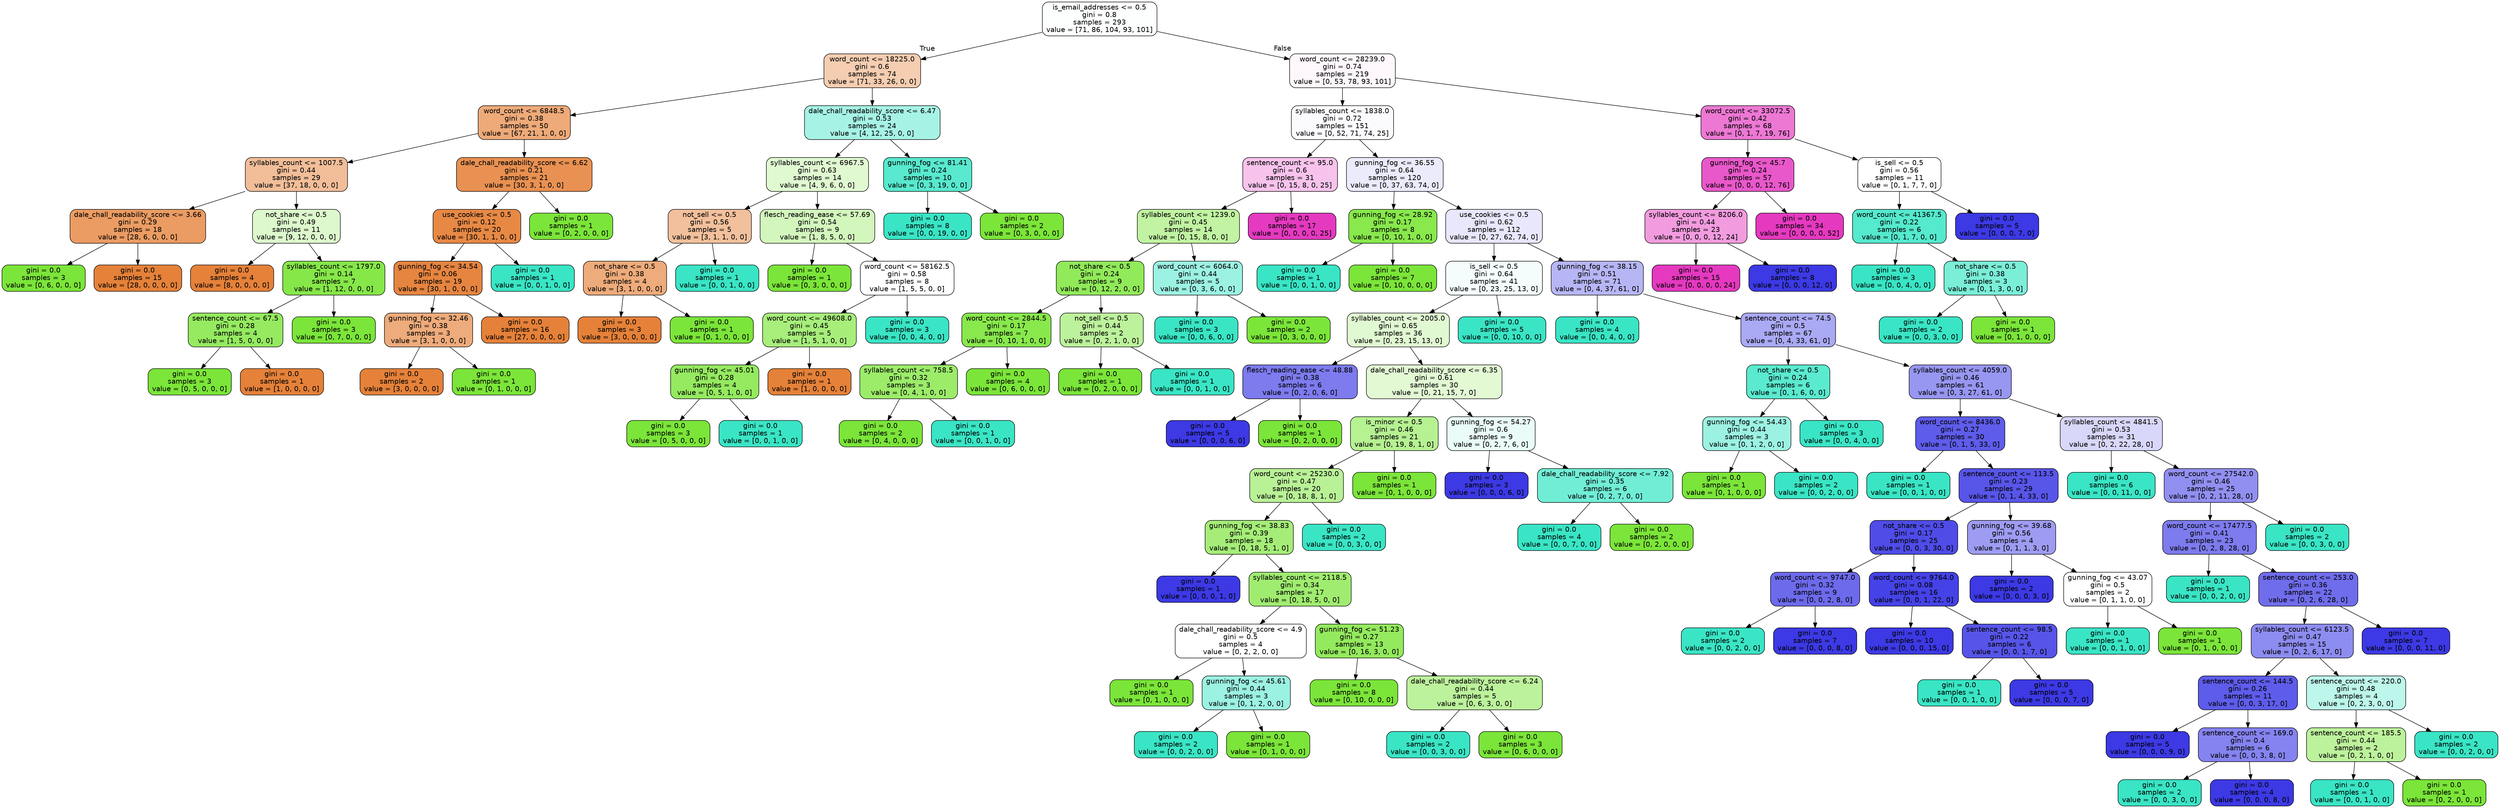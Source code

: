 digraph Tree {
node [shape=box, style="filled, rounded", color="black", fontname=helvetica] ;
edge [fontname=helvetica] ;
0 [label="is_email_addresses <= 0.5\ngini = 0.8\nsamples = 293\nvalue = [71, 86, 104, 93, 101]", fillcolor="#39e5c502"] ;
1 [label="word_count <= 18225.0\ngini = 0.6\nsamples = 74\nvalue = [71, 33, 26, 0, 0]", fillcolor="#e5813964"] ;
0 -> 1 [labeldistance=2.5, labelangle=45, headlabel="True"] ;
2 [label="word_count <= 6848.5\ngini = 0.38\nsamples = 50\nvalue = [67, 21, 1, 0, 0]", fillcolor="#e58139ac"] ;
1 -> 2 ;
3 [label="syllables_count <= 1007.5\ngini = 0.44\nsamples = 29\nvalue = [37, 18, 0, 0, 0]", fillcolor="#e5813983"] ;
2 -> 3 ;
4 [label="dale_chall_readability_score <= 3.66\ngini = 0.29\nsamples = 18\nvalue = [28, 6, 0, 0, 0]", fillcolor="#e58139c8"] ;
3 -> 4 ;
5 [label="gini = 0.0\nsamples = 3\nvalue = [0, 6, 0, 0, 0]", fillcolor="#7be539ff"] ;
4 -> 5 ;
6 [label="gini = 0.0\nsamples = 15\nvalue = [28, 0, 0, 0, 0]", fillcolor="#e58139ff"] ;
4 -> 6 ;
7 [label="not_share <= 0.5\ngini = 0.49\nsamples = 11\nvalue = [9, 12, 0, 0, 0]", fillcolor="#7be53940"] ;
3 -> 7 ;
8 [label="gini = 0.0\nsamples = 4\nvalue = [8, 0, 0, 0, 0]", fillcolor="#e58139ff"] ;
7 -> 8 ;
9 [label="syllables_count <= 1797.0\ngini = 0.14\nsamples = 7\nvalue = [1, 12, 0, 0, 0]", fillcolor="#7be539ea"] ;
7 -> 9 ;
10 [label="sentence_count <= 67.5\ngini = 0.28\nsamples = 4\nvalue = [1, 5, 0, 0, 0]", fillcolor="#7be539cc"] ;
9 -> 10 ;
11 [label="gini = 0.0\nsamples = 3\nvalue = [0, 5, 0, 0, 0]", fillcolor="#7be539ff"] ;
10 -> 11 ;
12 [label="gini = 0.0\nsamples = 1\nvalue = [1, 0, 0, 0, 0]", fillcolor="#e58139ff"] ;
10 -> 12 ;
13 [label="gini = 0.0\nsamples = 3\nvalue = [0, 7, 0, 0, 0]", fillcolor="#7be539ff"] ;
9 -> 13 ;
14 [label="dale_chall_readability_score <= 6.62\ngini = 0.21\nsamples = 21\nvalue = [30, 3, 1, 0, 0]", fillcolor="#e58139de"] ;
2 -> 14 ;
15 [label="use_cookies <= 0.5\ngini = 0.12\nsamples = 20\nvalue = [30, 1, 1, 0, 0]", fillcolor="#e58139ef"] ;
14 -> 15 ;
16 [label="gunning_fog <= 34.54\ngini = 0.06\nsamples = 19\nvalue = [30, 1, 0, 0, 0]", fillcolor="#e58139f6"] ;
15 -> 16 ;
17 [label="gunning_fog <= 32.46\ngini = 0.38\nsamples = 3\nvalue = [3, 1, 0, 0, 0]", fillcolor="#e58139aa"] ;
16 -> 17 ;
18 [label="gini = 0.0\nsamples = 2\nvalue = [3, 0, 0, 0, 0]", fillcolor="#e58139ff"] ;
17 -> 18 ;
19 [label="gini = 0.0\nsamples = 1\nvalue = [0, 1, 0, 0, 0]", fillcolor="#7be539ff"] ;
17 -> 19 ;
20 [label="gini = 0.0\nsamples = 16\nvalue = [27, 0, 0, 0, 0]", fillcolor="#e58139ff"] ;
16 -> 20 ;
21 [label="gini = 0.0\nsamples = 1\nvalue = [0, 0, 1, 0, 0]", fillcolor="#39e5c5ff"] ;
15 -> 21 ;
22 [label="gini = 0.0\nsamples = 1\nvalue = [0, 2, 0, 0, 0]", fillcolor="#7be539ff"] ;
14 -> 22 ;
23 [label="dale_chall_readability_score <= 6.47\ngini = 0.53\nsamples = 24\nvalue = [4, 12, 25, 0, 0]", fillcolor="#39e5c572"] ;
1 -> 23 ;
24 [label="syllables_count <= 6967.5\ngini = 0.63\nsamples = 14\nvalue = [4, 9, 6, 0, 0]", fillcolor="#7be5393b"] ;
23 -> 24 ;
25 [label="not_sell <= 0.5\ngini = 0.56\nsamples = 5\nvalue = [3, 1, 1, 0, 0]", fillcolor="#e581397f"] ;
24 -> 25 ;
26 [label="not_share <= 0.5\ngini = 0.38\nsamples = 4\nvalue = [3, 1, 0, 0, 0]", fillcolor="#e58139aa"] ;
25 -> 26 ;
27 [label="gini = 0.0\nsamples = 3\nvalue = [3, 0, 0, 0, 0]", fillcolor="#e58139ff"] ;
26 -> 27 ;
28 [label="gini = 0.0\nsamples = 1\nvalue = [0, 1, 0, 0, 0]", fillcolor="#7be539ff"] ;
26 -> 28 ;
29 [label="gini = 0.0\nsamples = 1\nvalue = [0, 0, 1, 0, 0]", fillcolor="#39e5c5ff"] ;
25 -> 29 ;
30 [label="flesch_reading_ease <= 57.69\ngini = 0.54\nsamples = 9\nvalue = [1, 8, 5, 0, 0]", fillcolor="#7be53955"] ;
24 -> 30 ;
31 [label="gini = 0.0\nsamples = 1\nvalue = [0, 3, 0, 0, 0]", fillcolor="#7be539ff"] ;
30 -> 31 ;
32 [label="word_count <= 58162.5\ngini = 0.58\nsamples = 8\nvalue = [1, 5, 5, 0, 0]", fillcolor="#7be53900"] ;
30 -> 32 ;
33 [label="word_count <= 49608.0\ngini = 0.45\nsamples = 5\nvalue = [1, 5, 1, 0, 0]", fillcolor="#7be539aa"] ;
32 -> 33 ;
34 [label="gunning_fog <= 45.01\ngini = 0.28\nsamples = 4\nvalue = [0, 5, 1, 0, 0]", fillcolor="#7be539cc"] ;
33 -> 34 ;
35 [label="gini = 0.0\nsamples = 3\nvalue = [0, 5, 0, 0, 0]", fillcolor="#7be539ff"] ;
34 -> 35 ;
36 [label="gini = 0.0\nsamples = 1\nvalue = [0, 0, 1, 0, 0]", fillcolor="#39e5c5ff"] ;
34 -> 36 ;
37 [label="gini = 0.0\nsamples = 1\nvalue = [1, 0, 0, 0, 0]", fillcolor="#e58139ff"] ;
33 -> 37 ;
38 [label="gini = 0.0\nsamples = 3\nvalue = [0, 0, 4, 0, 0]", fillcolor="#39e5c5ff"] ;
32 -> 38 ;
39 [label="gunning_fog <= 81.41\ngini = 0.24\nsamples = 10\nvalue = [0, 3, 19, 0, 0]", fillcolor="#39e5c5d7"] ;
23 -> 39 ;
40 [label="gini = 0.0\nsamples = 8\nvalue = [0, 0, 19, 0, 0]", fillcolor="#39e5c5ff"] ;
39 -> 40 ;
41 [label="gini = 0.0\nsamples = 2\nvalue = [0, 3, 0, 0, 0]", fillcolor="#7be539ff"] ;
39 -> 41 ;
42 [label="word_count <= 28239.0\ngini = 0.74\nsamples = 219\nvalue = [0, 53, 78, 93, 101]", fillcolor="#e539c009"] ;
0 -> 42 [labeldistance=2.5, labelangle=-45, headlabel="False"] ;
43 [label="syllables_count <= 1838.0\ngini = 0.72\nsamples = 151\nvalue = [0, 52, 71, 74, 25]", fillcolor="#3c39e505"] ;
42 -> 43 ;
44 [label="sentence_count <= 95.0\ngini = 0.6\nsamples = 31\nvalue = [0, 15, 8, 0, 25]", fillcolor="#e539c04d"] ;
43 -> 44 ;
45 [label="syllables_count <= 1239.0\ngini = 0.45\nsamples = 14\nvalue = [0, 15, 8, 0, 0]", fillcolor="#7be53977"] ;
44 -> 45 ;
46 [label="not_share <= 0.5\ngini = 0.24\nsamples = 9\nvalue = [0, 12, 2, 0, 0]", fillcolor="#7be539d4"] ;
45 -> 46 ;
47 [label="word_count <= 2844.5\ngini = 0.17\nsamples = 7\nvalue = [0, 10, 1, 0, 0]", fillcolor="#7be539e6"] ;
46 -> 47 ;
48 [label="syllables_count <= 758.5\ngini = 0.32\nsamples = 3\nvalue = [0, 4, 1, 0, 0]", fillcolor="#7be539bf"] ;
47 -> 48 ;
49 [label="gini = 0.0\nsamples = 2\nvalue = [0, 4, 0, 0, 0]", fillcolor="#7be539ff"] ;
48 -> 49 ;
50 [label="gini = 0.0\nsamples = 1\nvalue = [0, 0, 1, 0, 0]", fillcolor="#39e5c5ff"] ;
48 -> 50 ;
51 [label="gini = 0.0\nsamples = 4\nvalue = [0, 6, 0, 0, 0]", fillcolor="#7be539ff"] ;
47 -> 51 ;
52 [label="not_sell <= 0.5\ngini = 0.44\nsamples = 2\nvalue = [0, 2, 1, 0, 0]", fillcolor="#7be5397f"] ;
46 -> 52 ;
53 [label="gini = 0.0\nsamples = 1\nvalue = [0, 2, 0, 0, 0]", fillcolor="#7be539ff"] ;
52 -> 53 ;
54 [label="gini = 0.0\nsamples = 1\nvalue = [0, 0, 1, 0, 0]", fillcolor="#39e5c5ff"] ;
52 -> 54 ;
55 [label="word_count <= 6064.0\ngini = 0.44\nsamples = 5\nvalue = [0, 3, 6, 0, 0]", fillcolor="#39e5c57f"] ;
45 -> 55 ;
56 [label="gini = 0.0\nsamples = 3\nvalue = [0, 0, 6, 0, 0]", fillcolor="#39e5c5ff"] ;
55 -> 56 ;
57 [label="gini = 0.0\nsamples = 2\nvalue = [0, 3, 0, 0, 0]", fillcolor="#7be539ff"] ;
55 -> 57 ;
58 [label="gini = 0.0\nsamples = 17\nvalue = [0, 0, 0, 0, 25]", fillcolor="#e539c0ff"] ;
44 -> 58 ;
59 [label="gunning_fog <= 36.55\ngini = 0.64\nsamples = 120\nvalue = [0, 37, 63, 74, 0]", fillcolor="#3c39e519"] ;
43 -> 59 ;
60 [label="gunning_fog <= 28.92\ngini = 0.17\nsamples = 8\nvalue = [0, 10, 1, 0, 0]", fillcolor="#7be539e6"] ;
59 -> 60 ;
61 [label="gini = 0.0\nsamples = 1\nvalue = [0, 0, 1, 0, 0]", fillcolor="#39e5c5ff"] ;
60 -> 61 ;
62 [label="gini = 0.0\nsamples = 7\nvalue = [0, 10, 0, 0, 0]", fillcolor="#7be539ff"] ;
60 -> 62 ;
63 [label="use_cookies <= 0.5\ngini = 0.62\nsamples = 112\nvalue = [0, 27, 62, 74, 0]", fillcolor="#3c39e51e"] ;
59 -> 63 ;
64 [label="is_sell <= 0.5\ngini = 0.64\nsamples = 41\nvalue = [0, 23, 25, 13, 0]", fillcolor="#39e5c50d"] ;
63 -> 64 ;
65 [label="syllables_count <= 2005.0\ngini = 0.65\nsamples = 36\nvalue = [0, 23, 15, 13, 0]", fillcolor="#7be53939"] ;
64 -> 65 ;
66 [label="flesch_reading_ease <= 48.88\ngini = 0.38\nsamples = 6\nvalue = [0, 2, 0, 6, 0]", fillcolor="#3c39e5aa"] ;
65 -> 66 ;
67 [label="gini = 0.0\nsamples = 5\nvalue = [0, 0, 0, 6, 0]", fillcolor="#3c39e5ff"] ;
66 -> 67 ;
68 [label="gini = 0.0\nsamples = 1\nvalue = [0, 2, 0, 0, 0]", fillcolor="#7be539ff"] ;
66 -> 68 ;
69 [label="dale_chall_readability_score <= 6.35\ngini = 0.61\nsamples = 30\nvalue = [0, 21, 15, 7, 0]", fillcolor="#7be53937"] ;
65 -> 69 ;
70 [label="is_minor <= 0.5\ngini = 0.46\nsamples = 21\nvalue = [0, 19, 8, 1, 0]", fillcolor="#7be5398c"] ;
69 -> 70 ;
71 [label="word_count <= 25230.0\ngini = 0.47\nsamples = 20\nvalue = [0, 18, 8, 1, 0]", fillcolor="#7be53986"] ;
70 -> 71 ;
72 [label="gunning_fog <= 38.83\ngini = 0.39\nsamples = 18\nvalue = [0, 18, 5, 1, 0]", fillcolor="#7be539ae"] ;
71 -> 72 ;
73 [label="gini = 0.0\nsamples = 1\nvalue = [0, 0, 0, 1, 0]", fillcolor="#3c39e5ff"] ;
72 -> 73 ;
74 [label="syllables_count <= 2118.5\ngini = 0.34\nsamples = 17\nvalue = [0, 18, 5, 0, 0]", fillcolor="#7be539b8"] ;
72 -> 74 ;
75 [label="dale_chall_readability_score <= 4.9\ngini = 0.5\nsamples = 4\nvalue = [0, 2, 2, 0, 0]", fillcolor="#7be53900"] ;
74 -> 75 ;
76 [label="gini = 0.0\nsamples = 1\nvalue = [0, 1, 0, 0, 0]", fillcolor="#7be539ff"] ;
75 -> 76 ;
77 [label="gunning_fog <= 45.61\ngini = 0.44\nsamples = 3\nvalue = [0, 1, 2, 0, 0]", fillcolor="#39e5c57f"] ;
75 -> 77 ;
78 [label="gini = 0.0\nsamples = 2\nvalue = [0, 0, 2, 0, 0]", fillcolor="#39e5c5ff"] ;
77 -> 78 ;
79 [label="gini = 0.0\nsamples = 1\nvalue = [0, 1, 0, 0, 0]", fillcolor="#7be539ff"] ;
77 -> 79 ;
80 [label="gunning_fog <= 51.23\ngini = 0.27\nsamples = 13\nvalue = [0, 16, 3, 0, 0]", fillcolor="#7be539cf"] ;
74 -> 80 ;
81 [label="gini = 0.0\nsamples = 8\nvalue = [0, 10, 0, 0, 0]", fillcolor="#7be539ff"] ;
80 -> 81 ;
82 [label="dale_chall_readability_score <= 6.24\ngini = 0.44\nsamples = 5\nvalue = [0, 6, 3, 0, 0]", fillcolor="#7be5397f"] ;
80 -> 82 ;
83 [label="gini = 0.0\nsamples = 2\nvalue = [0, 0, 3, 0, 0]", fillcolor="#39e5c5ff"] ;
82 -> 83 ;
84 [label="gini = 0.0\nsamples = 3\nvalue = [0, 6, 0, 0, 0]", fillcolor="#7be539ff"] ;
82 -> 84 ;
85 [label="gini = 0.0\nsamples = 2\nvalue = [0, 0, 3, 0, 0]", fillcolor="#39e5c5ff"] ;
71 -> 85 ;
86 [label="gini = 0.0\nsamples = 1\nvalue = [0, 1, 0, 0, 0]", fillcolor="#7be539ff"] ;
70 -> 86 ;
87 [label="gunning_fog <= 54.27\ngini = 0.6\nsamples = 9\nvalue = [0, 2, 7, 6, 0]", fillcolor="#39e5c51c"] ;
69 -> 87 ;
88 [label="gini = 0.0\nsamples = 3\nvalue = [0, 0, 0, 6, 0]", fillcolor="#3c39e5ff"] ;
87 -> 88 ;
89 [label="dale_chall_readability_score <= 7.92\ngini = 0.35\nsamples = 6\nvalue = [0, 2, 7, 0, 0]", fillcolor="#39e5c5b6"] ;
87 -> 89 ;
90 [label="gini = 0.0\nsamples = 4\nvalue = [0, 0, 7, 0, 0]", fillcolor="#39e5c5ff"] ;
89 -> 90 ;
91 [label="gini = 0.0\nsamples = 2\nvalue = [0, 2, 0, 0, 0]", fillcolor="#7be539ff"] ;
89 -> 91 ;
92 [label="gini = 0.0\nsamples = 5\nvalue = [0, 0, 10, 0, 0]", fillcolor="#39e5c5ff"] ;
64 -> 92 ;
93 [label="gunning_fog <= 38.15\ngini = 0.51\nsamples = 71\nvalue = [0, 4, 37, 61, 0]", fillcolor="#3c39e55e"] ;
63 -> 93 ;
94 [label="gini = 0.0\nsamples = 4\nvalue = [0, 0, 4, 0, 0]", fillcolor="#39e5c5ff"] ;
93 -> 94 ;
95 [label="sentence_count <= 74.5\ngini = 0.5\nsamples = 67\nvalue = [0, 4, 33, 61, 0]", fillcolor="#3c39e56e"] ;
93 -> 95 ;
96 [label="not_share <= 0.5\ngini = 0.24\nsamples = 6\nvalue = [0, 1, 6, 0, 0]", fillcolor="#39e5c5d4"] ;
95 -> 96 ;
97 [label="gunning_fog <= 54.43\ngini = 0.44\nsamples = 3\nvalue = [0, 1, 2, 0, 0]", fillcolor="#39e5c57f"] ;
96 -> 97 ;
98 [label="gini = 0.0\nsamples = 1\nvalue = [0, 1, 0, 0, 0]", fillcolor="#7be539ff"] ;
97 -> 98 ;
99 [label="gini = 0.0\nsamples = 2\nvalue = [0, 0, 2, 0, 0]", fillcolor="#39e5c5ff"] ;
97 -> 99 ;
100 [label="gini = 0.0\nsamples = 3\nvalue = [0, 0, 4, 0, 0]", fillcolor="#39e5c5ff"] ;
96 -> 100 ;
101 [label="syllables_count <= 4059.0\ngini = 0.46\nsamples = 61\nvalue = [0, 3, 27, 61, 0]", fillcolor="#3c39e587"] ;
95 -> 101 ;
102 [label="word_count <= 8436.0\ngini = 0.27\nsamples = 30\nvalue = [0, 1, 5, 33, 0]", fillcolor="#3c39e5d2"] ;
101 -> 102 ;
103 [label="gini = 0.0\nsamples = 1\nvalue = [0, 0, 1, 0, 0]", fillcolor="#39e5c5ff"] ;
102 -> 103 ;
104 [label="sentence_count <= 113.5\ngini = 0.23\nsamples = 29\nvalue = [0, 1, 4, 33, 0]", fillcolor="#3c39e5da"] ;
102 -> 104 ;
105 [label="not_share <= 0.5\ngini = 0.17\nsamples = 25\nvalue = [0, 0, 3, 30, 0]", fillcolor="#3c39e5e6"] ;
104 -> 105 ;
106 [label="word_count <= 9747.0\ngini = 0.32\nsamples = 9\nvalue = [0, 0, 2, 8, 0]", fillcolor="#3c39e5bf"] ;
105 -> 106 ;
107 [label="gini = 0.0\nsamples = 2\nvalue = [0, 0, 2, 0, 0]", fillcolor="#39e5c5ff"] ;
106 -> 107 ;
108 [label="gini = 0.0\nsamples = 7\nvalue = [0, 0, 0, 8, 0]", fillcolor="#3c39e5ff"] ;
106 -> 108 ;
109 [label="word_count <= 9764.0\ngini = 0.08\nsamples = 16\nvalue = [0, 0, 1, 22, 0]", fillcolor="#3c39e5f3"] ;
105 -> 109 ;
110 [label="gini = 0.0\nsamples = 10\nvalue = [0, 0, 0, 15, 0]", fillcolor="#3c39e5ff"] ;
109 -> 110 ;
111 [label="sentence_count <= 98.5\ngini = 0.22\nsamples = 6\nvalue = [0, 0, 1, 7, 0]", fillcolor="#3c39e5db"] ;
109 -> 111 ;
112 [label="gini = 0.0\nsamples = 1\nvalue = [0, 0, 1, 0, 0]", fillcolor="#39e5c5ff"] ;
111 -> 112 ;
113 [label="gini = 0.0\nsamples = 5\nvalue = [0, 0, 0, 7, 0]", fillcolor="#3c39e5ff"] ;
111 -> 113 ;
114 [label="gunning_fog <= 39.68\ngini = 0.56\nsamples = 4\nvalue = [0, 1, 1, 3, 0]", fillcolor="#3c39e57f"] ;
104 -> 114 ;
115 [label="gini = 0.0\nsamples = 2\nvalue = [0, 0, 0, 3, 0]", fillcolor="#3c39e5ff"] ;
114 -> 115 ;
116 [label="gunning_fog <= 43.07\ngini = 0.5\nsamples = 2\nvalue = [0, 1, 1, 0, 0]", fillcolor="#7be53900"] ;
114 -> 116 ;
117 [label="gini = 0.0\nsamples = 1\nvalue = [0, 0, 1, 0, 0]", fillcolor="#39e5c5ff"] ;
116 -> 117 ;
118 [label="gini = 0.0\nsamples = 1\nvalue = [0, 1, 0, 0, 0]", fillcolor="#7be539ff"] ;
116 -> 118 ;
119 [label="syllables_count <= 4841.5\ngini = 0.53\nsamples = 31\nvalue = [0, 2, 22, 28, 0]", fillcolor="#3c39e533"] ;
101 -> 119 ;
120 [label="gini = 0.0\nsamples = 6\nvalue = [0, 0, 11, 0, 0]", fillcolor="#39e5c5ff"] ;
119 -> 120 ;
121 [label="word_count <= 27542.0\ngini = 0.46\nsamples = 25\nvalue = [0, 2, 11, 28, 0]", fillcolor="#3c39e590"] ;
119 -> 121 ;
122 [label="word_count <= 17477.5\ngini = 0.41\nsamples = 23\nvalue = [0, 2, 8, 28, 0]", fillcolor="#3c39e5aa"] ;
121 -> 122 ;
123 [label="gini = 0.0\nsamples = 1\nvalue = [0, 0, 2, 0, 0]", fillcolor="#39e5c5ff"] ;
122 -> 123 ;
124 [label="sentence_count <= 253.0\ngini = 0.36\nsamples = 22\nvalue = [0, 2, 6, 28, 0]", fillcolor="#3c39e5bb"] ;
122 -> 124 ;
125 [label="syllables_count <= 6123.5\ngini = 0.47\nsamples = 15\nvalue = [0, 2, 6, 17, 0]", fillcolor="#3c39e594"] ;
124 -> 125 ;
126 [label="sentence_count <= 144.5\ngini = 0.26\nsamples = 11\nvalue = [0, 0, 3, 17, 0]", fillcolor="#3c39e5d2"] ;
125 -> 126 ;
127 [label="gini = 0.0\nsamples = 5\nvalue = [0, 0, 0, 9, 0]", fillcolor="#3c39e5ff"] ;
126 -> 127 ;
128 [label="sentence_count <= 169.0\ngini = 0.4\nsamples = 6\nvalue = [0, 0, 3, 8, 0]", fillcolor="#3c39e59f"] ;
126 -> 128 ;
129 [label="gini = 0.0\nsamples = 2\nvalue = [0, 0, 3, 0, 0]", fillcolor="#39e5c5ff"] ;
128 -> 129 ;
130 [label="gini = 0.0\nsamples = 4\nvalue = [0, 0, 0, 8, 0]", fillcolor="#3c39e5ff"] ;
128 -> 130 ;
131 [label="sentence_count <= 220.0\ngini = 0.48\nsamples = 4\nvalue = [0, 2, 3, 0, 0]", fillcolor="#39e5c555"] ;
125 -> 131 ;
132 [label="sentence_count <= 185.5\ngini = 0.44\nsamples = 2\nvalue = [0, 2, 1, 0, 0]", fillcolor="#7be5397f"] ;
131 -> 132 ;
133 [label="gini = 0.0\nsamples = 1\nvalue = [0, 0, 1, 0, 0]", fillcolor="#39e5c5ff"] ;
132 -> 133 ;
134 [label="gini = 0.0\nsamples = 1\nvalue = [0, 2, 0, 0, 0]", fillcolor="#7be539ff"] ;
132 -> 134 ;
135 [label="gini = 0.0\nsamples = 2\nvalue = [0, 0, 2, 0, 0]", fillcolor="#39e5c5ff"] ;
131 -> 135 ;
136 [label="gini = 0.0\nsamples = 7\nvalue = [0, 0, 0, 11, 0]", fillcolor="#3c39e5ff"] ;
124 -> 136 ;
137 [label="gini = 0.0\nsamples = 2\nvalue = [0, 0, 3, 0, 0]", fillcolor="#39e5c5ff"] ;
121 -> 137 ;
138 [label="word_count <= 33072.5\ngini = 0.42\nsamples = 68\nvalue = [0, 1, 7, 19, 76]", fillcolor="#e539c0ad"] ;
42 -> 138 ;
139 [label="gunning_fog <= 45.7\ngini = 0.24\nsamples = 57\nvalue = [0, 0, 0, 12, 76]", fillcolor="#e539c0d7"] ;
138 -> 139 ;
140 [label="syllables_count <= 8206.0\ngini = 0.44\nsamples = 23\nvalue = [0, 0, 0, 12, 24]", fillcolor="#e539c07f"] ;
139 -> 140 ;
141 [label="gini = 0.0\nsamples = 15\nvalue = [0, 0, 0, 0, 24]", fillcolor="#e539c0ff"] ;
140 -> 141 ;
142 [label="gini = 0.0\nsamples = 8\nvalue = [0, 0, 0, 12, 0]", fillcolor="#3c39e5ff"] ;
140 -> 142 ;
143 [label="gini = 0.0\nsamples = 34\nvalue = [0, 0, 0, 0, 52]", fillcolor="#e539c0ff"] ;
139 -> 143 ;
144 [label="is_sell <= 0.5\ngini = 0.56\nsamples = 11\nvalue = [0, 1, 7, 7, 0]", fillcolor="#39e5c500"] ;
138 -> 144 ;
145 [label="word_count <= 41367.5\ngini = 0.22\nsamples = 6\nvalue = [0, 1, 7, 0, 0]", fillcolor="#39e5c5db"] ;
144 -> 145 ;
146 [label="gini = 0.0\nsamples = 3\nvalue = [0, 0, 4, 0, 0]", fillcolor="#39e5c5ff"] ;
145 -> 146 ;
147 [label="not_share <= 0.5\ngini = 0.38\nsamples = 3\nvalue = [0, 1, 3, 0, 0]", fillcolor="#39e5c5aa"] ;
145 -> 147 ;
148 [label="gini = 0.0\nsamples = 2\nvalue = [0, 0, 3, 0, 0]", fillcolor="#39e5c5ff"] ;
147 -> 148 ;
149 [label="gini = 0.0\nsamples = 1\nvalue = [0, 1, 0, 0, 0]", fillcolor="#7be539ff"] ;
147 -> 149 ;
150 [label="gini = 0.0\nsamples = 5\nvalue = [0, 0, 0, 7, 0]", fillcolor="#3c39e5ff"] ;
144 -> 150 ;
}